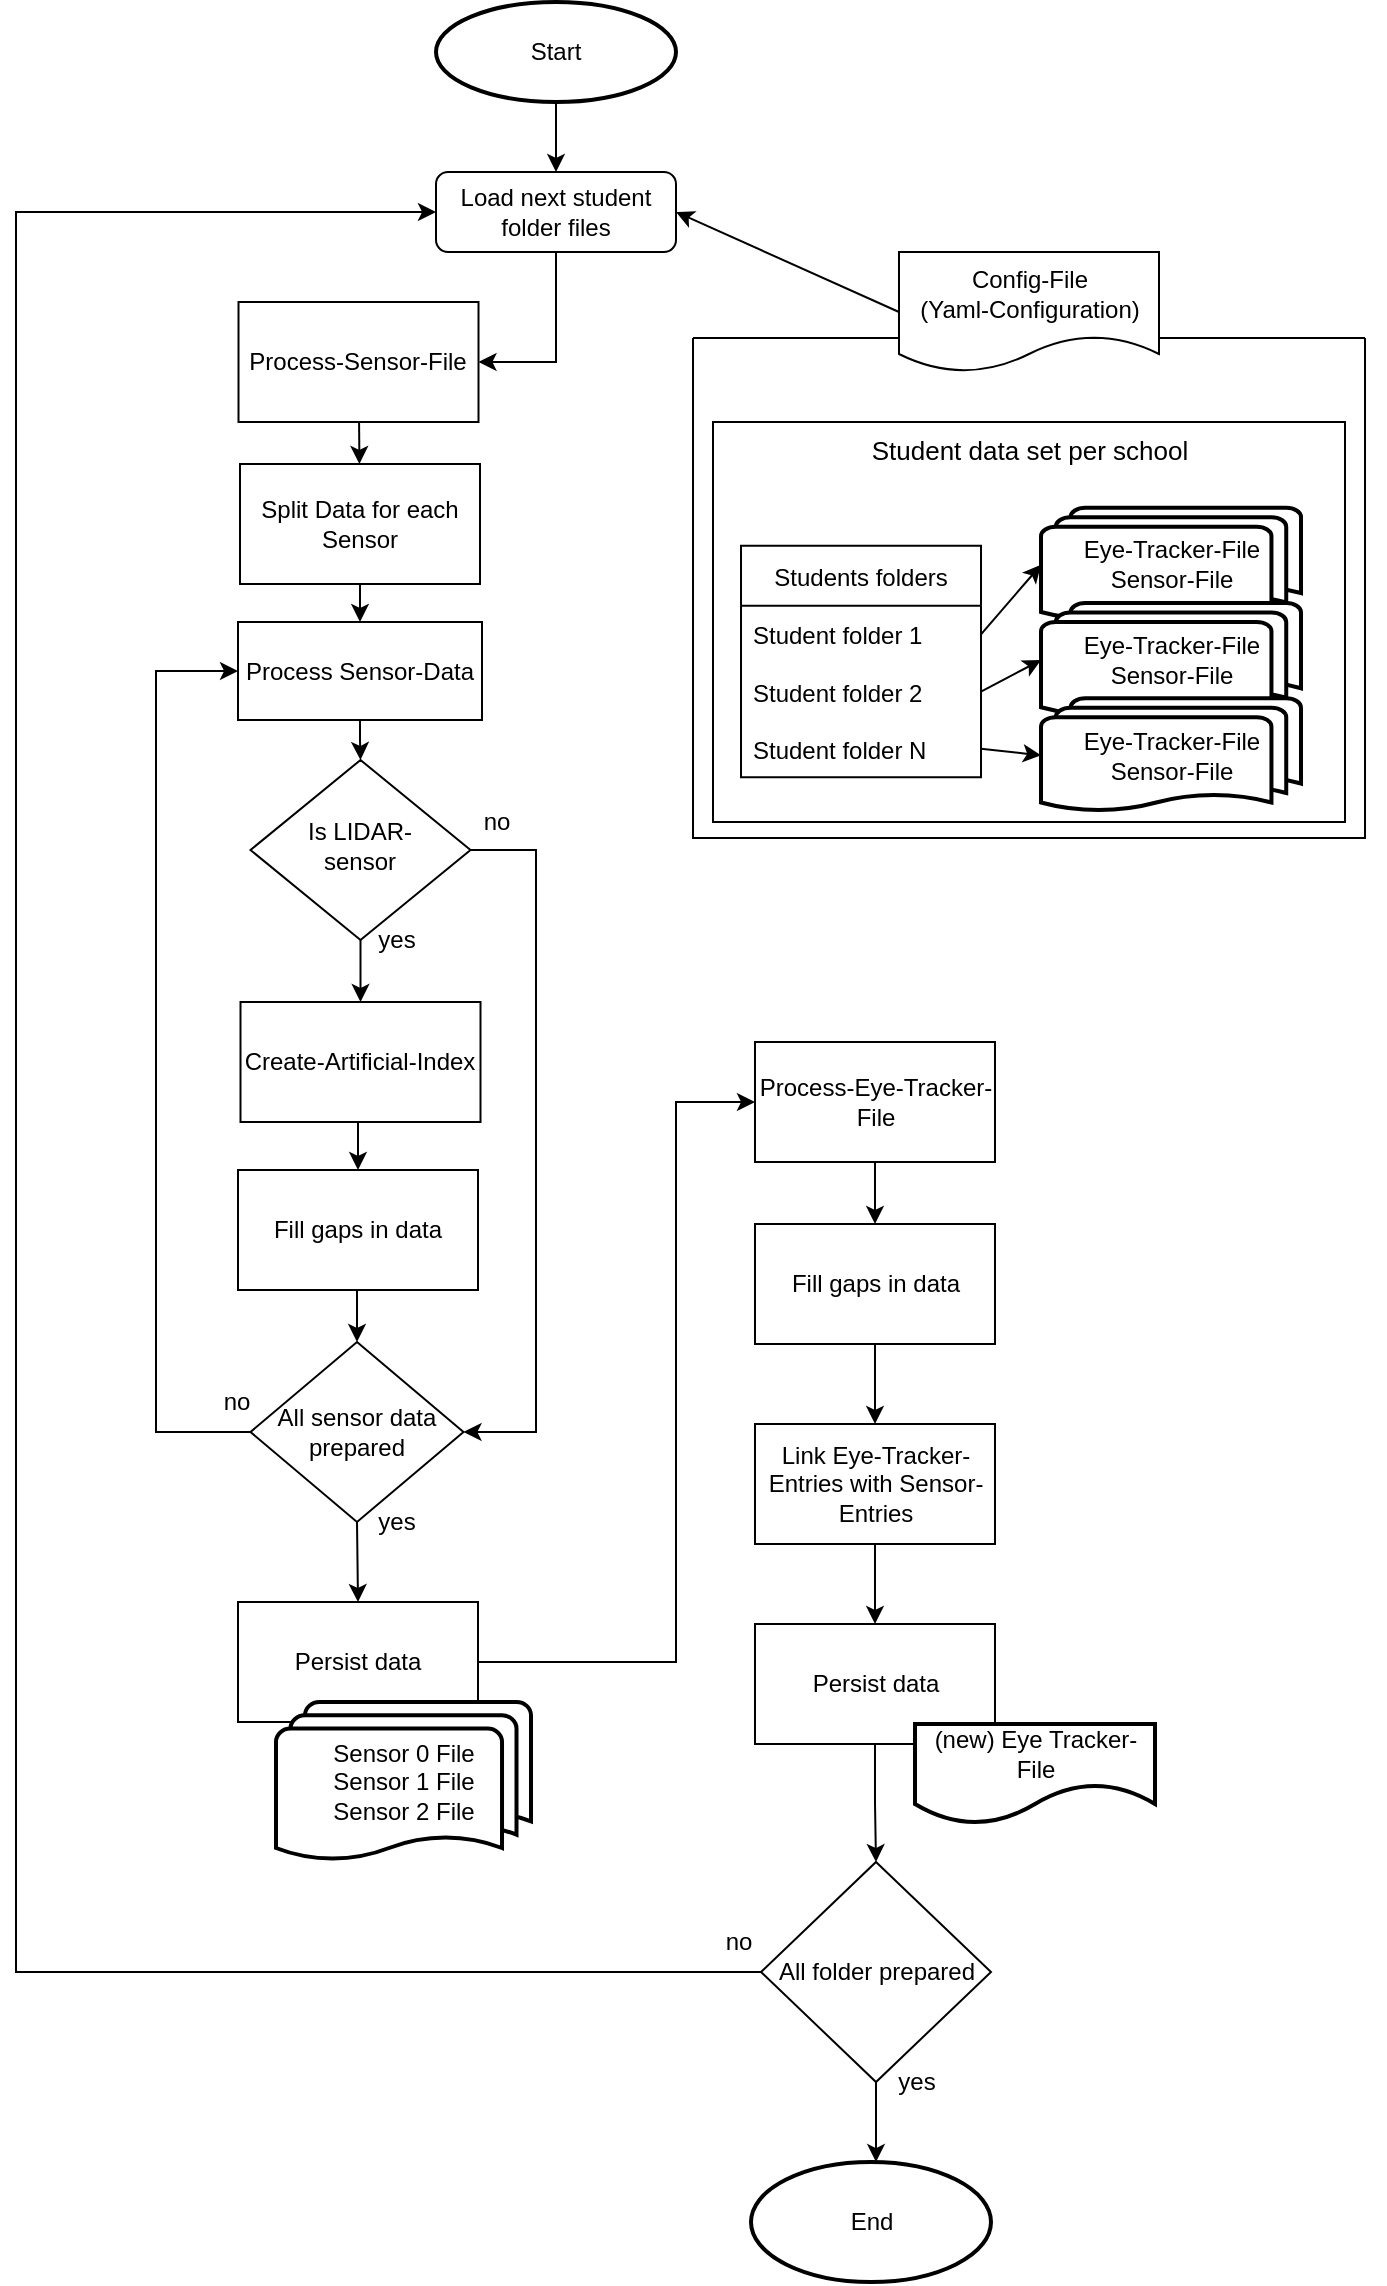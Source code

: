 <mxfile version="18.0.3" type="device"><diagram id="C5RBs43oDa-KdzZeNtuy" name="Page-1"><mxGraphModel dx="2498" dy="1396" grid="1" gridSize="10" guides="1" tooltips="1" connect="1" arrows="1" fold="1" page="1" pageScale="1" pageWidth="827" pageHeight="1169" math="0" shadow="0"><root><mxCell id="WIyWlLk6GJQsqaUBKTNV-0"/><mxCell id="WIyWlLk6GJQsqaUBKTNV-1" parent="WIyWlLk6GJQsqaUBKTNV-0"/><mxCell id="inNHt8GL_AJp2IP-c_OA-47" style="edgeStyle=orthogonalEdgeStyle;rounded=0;jumpSize=8;orthogonalLoop=1;jettySize=auto;html=1;exitX=0.5;exitY=1;exitDx=0;exitDy=0;entryX=1;entryY=0.5;entryDx=0;entryDy=0;" parent="WIyWlLk6GJQsqaUBKTNV-1" source="WIyWlLk6GJQsqaUBKTNV-3" target="inNHt8GL_AJp2IP-c_OA-45" edge="1"><mxGeometry relative="1" as="geometry"/></mxCell><mxCell id="WIyWlLk6GJQsqaUBKTNV-3" value="Load next student folder files" style="rounded=1;whiteSpace=wrap;html=1;fontSize=12;glass=0;strokeWidth=1;shadow=0;" parent="WIyWlLk6GJQsqaUBKTNV-1" vertex="1"><mxGeometry x="310" y="95" width="120" height="40" as="geometry"/></mxCell><mxCell id="inNHt8GL_AJp2IP-c_OA-97" value="no" style="edgeStyle=elbowEdgeStyle;rounded=0;jumpSize=8;orthogonalLoop=1;jettySize=auto;html=1;entryX=1;entryY=0.5;entryDx=0;entryDy=0;entryPerimeter=0;fontSize=12;strokeWidth=1;" parent="WIyWlLk6GJQsqaUBKTNV-1" edge="1"><mxGeometry x="-0.928" y="14" relative="1" as="geometry"><mxPoint x="327.25" y="434" as="sourcePoint"/><mxPoint x="323.75" y="725" as="targetPoint"/><Array as="points"><mxPoint x="360" y="590"/></Array><mxPoint as="offset"/></mxGeometry></mxCell><mxCell id="inNHt8GL_AJp2IP-c_OA-100" value="yes" style="rounded=0;jumpSize=8;orthogonalLoop=1;jettySize=auto;html=1;exitX=0.5;exitY=1;exitDx=0;exitDy=0;entryX=0.5;entryY=0;entryDx=0;entryDy=0;fontSize=12;strokeWidth=1;" parent="WIyWlLk6GJQsqaUBKTNV-1" source="WIyWlLk6GJQsqaUBKTNV-6" target="inNHt8GL_AJp2IP-c_OA-21" edge="1"><mxGeometry x="-1" y="18" relative="1" as="geometry"><mxPoint as="offset"/></mxGeometry></mxCell><mxCell id="WIyWlLk6GJQsqaUBKTNV-6" value="Is LIDAR- &lt;br&gt;sensor" style="rhombus;whiteSpace=wrap;html=1;shadow=0;fontFamily=Helvetica;fontSize=12;align=center;strokeWidth=1;spacing=6;spacingTop=-4;" parent="WIyWlLk6GJQsqaUBKTNV-1" vertex="1"><mxGeometry x="217.25" y="389" width="110" height="90" as="geometry"/></mxCell><mxCell id="inNHt8GL_AJp2IP-c_OA-88" value="" style="edgeStyle=elbowEdgeStyle;rounded=0;jumpSize=8;orthogonalLoop=1;jettySize=auto;elbow=vertical;html=1;fontSize=12;strokeWidth=1;" parent="WIyWlLk6GJQsqaUBKTNV-1" source="inNHt8GL_AJp2IP-c_OA-16" target="inNHt8GL_AJp2IP-c_OA-87" edge="1"><mxGeometry relative="1" as="geometry"/></mxCell><mxCell id="inNHt8GL_AJp2IP-c_OA-16" value="Split Data for each Sensor" style="rounded=0;whiteSpace=wrap;html=1;" parent="WIyWlLk6GJQsqaUBKTNV-1" vertex="1"><mxGeometry x="212" y="241" width="120" height="60" as="geometry"/></mxCell><mxCell id="inNHt8GL_AJp2IP-c_OA-41" style="edgeStyle=elbowEdgeStyle;rounded=0;jumpSize=8;orthogonalLoop=1;jettySize=auto;html=1;entryX=0.5;entryY=0;entryDx=0;entryDy=0;" parent="WIyWlLk6GJQsqaUBKTNV-1" source="inNHt8GL_AJp2IP-c_OA-21" target="inNHt8GL_AJp2IP-c_OA-22" edge="1"><mxGeometry relative="1" as="geometry"/></mxCell><mxCell id="inNHt8GL_AJp2IP-c_OA-21" value="Create-Artificial-Index" style="rounded=0;whiteSpace=wrap;html=1;" parent="WIyWlLk6GJQsqaUBKTNV-1" vertex="1"><mxGeometry x="212.25" y="510" width="120" height="60" as="geometry"/></mxCell><mxCell id="inNHt8GL_AJp2IP-c_OA-98" value="" style="edgeStyle=elbowEdgeStyle;rounded=0;jumpSize=8;orthogonalLoop=1;jettySize=auto;html=1;fontSize=12;strokeWidth=1;" parent="WIyWlLk6GJQsqaUBKTNV-1" source="inNHt8GL_AJp2IP-c_OA-22" target="inNHt8GL_AJp2IP-c_OA-91" edge="1"><mxGeometry relative="1" as="geometry"/></mxCell><mxCell id="inNHt8GL_AJp2IP-c_OA-22" value="Fill gaps in data" style="rounded=0;whiteSpace=wrap;html=1;" parent="WIyWlLk6GJQsqaUBKTNV-1" vertex="1"><mxGeometry x="211" y="594" width="120" height="60" as="geometry"/></mxCell><mxCell id="inNHt8GL_AJp2IP-c_OA-28" value="Persist data" style="rounded=0;whiteSpace=wrap;html=1;" parent="WIyWlLk6GJQsqaUBKTNV-1" vertex="1"><mxGeometry x="211" y="810" width="120" height="60" as="geometry"/></mxCell><mxCell id="inNHt8GL_AJp2IP-c_OA-57" value="" style="edgeStyle=orthogonalEdgeStyle;curved=1;rounded=0;jumpSize=8;orthogonalLoop=1;jettySize=auto;html=1;" parent="WIyWlLk6GJQsqaUBKTNV-1" source="inNHt8GL_AJp2IP-c_OA-37" target="inNHt8GL_AJp2IP-c_OA-56" edge="1"><mxGeometry relative="1" as="geometry"/></mxCell><mxCell id="inNHt8GL_AJp2IP-c_OA-37" value="Link Eye-Tracker-Entries&amp;nbsp;with Sensor-Entries" style="rounded=0;whiteSpace=wrap;html=1;" parent="WIyWlLk6GJQsqaUBKTNV-1" vertex="1"><mxGeometry x="469.5" y="721" width="120" height="60" as="geometry"/></mxCell><mxCell id="inNHt8GL_AJp2IP-c_OA-50" value="" style="edgeStyle=none;rounded=0;jumpSize=8;orthogonalLoop=1;jettySize=auto;html=1;" parent="WIyWlLk6GJQsqaUBKTNV-1" source="inNHt8GL_AJp2IP-c_OA-38" target="inNHt8GL_AJp2IP-c_OA-37" edge="1"><mxGeometry relative="1" as="geometry"/></mxCell><mxCell id="inNHt8GL_AJp2IP-c_OA-38" value="Fill gaps in data" style="rounded=0;whiteSpace=wrap;html=1;" parent="WIyWlLk6GJQsqaUBKTNV-1" vertex="1"><mxGeometry x="469.5" y="621" width="120" height="60" as="geometry"/></mxCell><mxCell id="inNHt8GL_AJp2IP-c_OA-49" style="edgeStyle=none;rounded=0;jumpSize=8;orthogonalLoop=1;jettySize=auto;html=1;" parent="WIyWlLk6GJQsqaUBKTNV-1" source="inNHt8GL_AJp2IP-c_OA-43" target="inNHt8GL_AJp2IP-c_OA-38" edge="1"><mxGeometry relative="1" as="geometry"/></mxCell><mxCell id="inNHt8GL_AJp2IP-c_OA-43" value="Process-Eye-Tracker-File" style="rounded=0;whiteSpace=wrap;html=1;" parent="WIyWlLk6GJQsqaUBKTNV-1" vertex="1"><mxGeometry x="469.5" y="530" width="120" height="60" as="geometry"/></mxCell><mxCell id="inNHt8GL_AJp2IP-c_OA-48" value="" style="edgeStyle=none;rounded=0;jumpSize=8;orthogonalLoop=1;jettySize=auto;html=1;" parent="WIyWlLk6GJQsqaUBKTNV-1" source="inNHt8GL_AJp2IP-c_OA-45" target="inNHt8GL_AJp2IP-c_OA-16" edge="1"><mxGeometry relative="1" as="geometry"/></mxCell><mxCell id="inNHt8GL_AJp2IP-c_OA-45" value="Process-Sensor-File" style="rounded=0;whiteSpace=wrap;html=1;" parent="WIyWlLk6GJQsqaUBKTNV-1" vertex="1"><mxGeometry x="211.25" y="160" width="120" height="60" as="geometry"/></mxCell><mxCell id="inNHt8GL_AJp2IP-c_OA-56" value="Persist data" style="rounded=0;whiteSpace=wrap;html=1;" parent="WIyWlLk6GJQsqaUBKTNV-1" vertex="1"><mxGeometry x="469.5" y="821" width="120" height="60" as="geometry"/></mxCell><mxCell id="inNHt8GL_AJp2IP-c_OA-70" style="edgeStyle=elbowEdgeStyle;rounded=0;jumpSize=8;orthogonalLoop=1;jettySize=auto;elbow=vertical;html=1;entryX=0.5;entryY=0;entryDx=0;entryDy=0;entryPerimeter=0;exitX=0.5;exitY=1;exitDx=0;exitDy=0;" parent="WIyWlLk6GJQsqaUBKTNV-1" source="inNHt8GL_AJp2IP-c_OA-56" target="inNHt8GL_AJp2IP-c_OA-62" edge="1"><mxGeometry relative="1" as="geometry"><mxPoint x="570" y="800" as="targetPoint"/></mxGeometry></mxCell><mxCell id="inNHt8GL_AJp2IP-c_OA-58" value="(new) Eye Tracker-File" style="shape=document;whiteSpace=wrap;html=1;boundedLbl=1;size=0.4;strokeWidth=2;" parent="WIyWlLk6GJQsqaUBKTNV-1" vertex="1"><mxGeometry x="549.5" y="871" width="120" height="50" as="geometry"/></mxCell><mxCell id="inNHt8GL_AJp2IP-c_OA-84" value="yes" style="edgeStyle=elbowEdgeStyle;rounded=0;jumpSize=8;orthogonalLoop=1;jettySize=auto;html=1;fontSize=12;strokeWidth=1;" parent="WIyWlLk6GJQsqaUBKTNV-1" source="inNHt8GL_AJp2IP-c_OA-62" target="inNHt8GL_AJp2IP-c_OA-72" edge="1"><mxGeometry x="-1" y="20" relative="1" as="geometry"><mxPoint as="offset"/></mxGeometry></mxCell><mxCell id="inNHt8GL_AJp2IP-c_OA-99" value="no" style="edgeStyle=elbowEdgeStyle;rounded=0;jumpSize=8;orthogonalLoop=1;jettySize=auto;html=1;fontSize=12;strokeWidth=1;entryX=0;entryY=0.5;entryDx=0;entryDy=0;" parent="WIyWlLk6GJQsqaUBKTNV-1" source="inNHt8GL_AJp2IP-c_OA-62" target="WIyWlLk6GJQsqaUBKTNV-3" edge="1"><mxGeometry x="-0.983" y="-15" relative="1" as="geometry"><mxPoint x="480" y="995" as="targetPoint"/><Array as="points"><mxPoint x="100" y="560"/></Array><mxPoint x="1" as="offset"/></mxGeometry></mxCell><mxCell id="inNHt8GL_AJp2IP-c_OA-62" value="All folder prepared" style="strokeWidth=1;html=1;shape=mxgraph.flowchart.decision;whiteSpace=wrap;" parent="WIyWlLk6GJQsqaUBKTNV-1" vertex="1"><mxGeometry x="472.5" y="940" width="115" height="110" as="geometry"/></mxCell><mxCell id="inNHt8GL_AJp2IP-c_OA-65" value="" style="edgeStyle=elbowEdgeStyle;rounded=0;jumpSize=8;orthogonalLoop=1;jettySize=auto;html=1;exitX=0.5;exitY=1;exitDx=0;exitDy=0;entryX=0.5;entryY=0;entryDx=0;entryDy=0;elbow=vertical;" parent="WIyWlLk6GJQsqaUBKTNV-1" source="inNHt8GL_AJp2IP-c_OA-64" target="WIyWlLk6GJQsqaUBKTNV-3" edge="1"><mxGeometry relative="1" as="geometry"/></mxCell><mxCell id="inNHt8GL_AJp2IP-c_OA-64" value="Start" style="ellipse;whiteSpace=wrap;html=1;fontSize=12;strokeWidth=2;" parent="WIyWlLk6GJQsqaUBKTNV-1" vertex="1"><mxGeometry x="310" y="10" width="120" height="50" as="geometry"/></mxCell><mxCell id="inNHt8GL_AJp2IP-c_OA-72" value="End" style="ellipse;whiteSpace=wrap;html=1;fontSize=12;strokeWidth=2;" parent="WIyWlLk6GJQsqaUBKTNV-1" vertex="1"><mxGeometry x="467.5" y="1090" width="120" height="60" as="geometry"/></mxCell><mxCell id="inNHt8GL_AJp2IP-c_OA-81" style="edgeStyle=elbowEdgeStyle;rounded=0;jumpSize=8;orthogonalLoop=1;jettySize=auto;html=1;fontSize=12;strokeWidth=1;entryX=0;entryY=0.5;entryDx=0;entryDy=0;exitX=1;exitY=0.5;exitDx=0;exitDy=0;" parent="WIyWlLk6GJQsqaUBKTNV-1" source="inNHt8GL_AJp2IP-c_OA-28" target="inNHt8GL_AJp2IP-c_OA-43" edge="1"><mxGeometry relative="1" as="geometry"><mxPoint x="370" y="270" as="targetPoint"/><Array as="points"><mxPoint x="430" y="630"/></Array></mxGeometry></mxCell><mxCell id="inNHt8GL_AJp2IP-c_OA-89" value="" style="edgeStyle=elbowEdgeStyle;rounded=0;jumpSize=8;orthogonalLoop=1;jettySize=auto;elbow=vertical;html=1;fontSize=12;strokeWidth=1;" parent="WIyWlLk6GJQsqaUBKTNV-1" source="inNHt8GL_AJp2IP-c_OA-87" target="WIyWlLk6GJQsqaUBKTNV-6" edge="1"><mxGeometry relative="1" as="geometry"/></mxCell><mxCell id="inNHt8GL_AJp2IP-c_OA-87" value="Process Sensor-Data" style="rounded=0;whiteSpace=wrap;html=1;fontSize=12;strokeWidth=1;" parent="WIyWlLk6GJQsqaUBKTNV-1" vertex="1"><mxGeometry x="211" y="320" width="122" height="49" as="geometry"/></mxCell><mxCell id="inNHt8GL_AJp2IP-c_OA-94" value="no" style="edgeStyle=elbowEdgeStyle;rounded=0;jumpSize=8;orthogonalLoop=1;jettySize=auto;html=1;entryX=0;entryY=0.5;entryDx=0;entryDy=0;fontSize=12;strokeWidth=1;" parent="WIyWlLk6GJQsqaUBKTNV-1" source="inNHt8GL_AJp2IP-c_OA-91" target="inNHt8GL_AJp2IP-c_OA-87" edge="1"><mxGeometry x="-0.969" y="-15" relative="1" as="geometry"><Array as="points"><mxPoint x="170" y="540"/></Array><mxPoint as="offset"/></mxGeometry></mxCell><mxCell id="inNHt8GL_AJp2IP-c_OA-96" value="yes" style="edgeStyle=elbowEdgeStyle;rounded=0;jumpSize=8;orthogonalLoop=1;jettySize=auto;html=1;exitX=0.5;exitY=1;exitDx=0;exitDy=0;exitPerimeter=0;entryX=0.5;entryY=0;entryDx=0;entryDy=0;fontSize=12;strokeWidth=1;" parent="WIyWlLk6GJQsqaUBKTNV-1" source="inNHt8GL_AJp2IP-c_OA-91" target="inNHt8GL_AJp2IP-c_OA-28" edge="1"><mxGeometry x="-0.975" y="19" relative="1" as="geometry"><mxPoint as="offset"/></mxGeometry></mxCell><mxCell id="inNHt8GL_AJp2IP-c_OA-91" value="All sensor data prepared" style="strokeWidth=1;html=1;shape=mxgraph.flowchart.decision;whiteSpace=wrap;verticalAlign=middle;" parent="WIyWlLk6GJQsqaUBKTNV-1" vertex="1"><mxGeometry x="217.25" y="680" width="106.5" height="90" as="geometry"/></mxCell><mxCell id="inNHt8GL_AJp2IP-c_OA-78" value="&lt;div style=&quot;text-align: justify&quot;&gt;Sensor 0 File&lt;/div&gt;&lt;div style=&quot;text-align: justify&quot;&gt;Sensor 1 File&lt;/div&gt;&lt;div style=&quot;text-align: justify&quot;&gt;Sensor 2 File&lt;/div&gt;" style="strokeWidth=2;html=1;shape=mxgraph.flowchart.multi-document;whiteSpace=wrap;fontSize=12;align=center;" parent="WIyWlLk6GJQsqaUBKTNV-1" vertex="1"><mxGeometry x="230" y="860" width="127.5" height="80" as="geometry"/></mxCell><mxCell id="KstdjtFTqnrAvJRkcveS-17" value="" style="group" parent="WIyWlLk6GJQsqaUBKTNV-1" vertex="1" connectable="0"><mxGeometry x="434.5" y="180" width="350" height="290" as="geometry"/></mxCell><mxCell id="KstdjtFTqnrAvJRkcveS-19" value="" style="group" parent="KstdjtFTqnrAvJRkcveS-17" vertex="1" connectable="0"><mxGeometry width="350" height="250" as="geometry"/></mxCell><mxCell id="KstdjtFTqnrAvJRkcveS-1" value="" style="swimlane;startSize=0;" parent="KstdjtFTqnrAvJRkcveS-19" vertex="1"><mxGeometry x="4" y="-2" width="336" height="250" as="geometry"><mxRectangle width="50" height="40" as="alternateBounds"/></mxGeometry></mxCell><mxCell id="KstdjtFTqnrAvJRkcveS-5" value="&lt;font style=&quot;font-size: 13px&quot;&gt;Student data set per school&lt;/font&gt;" style="rounded=0;whiteSpace=wrap;html=1;fontSize=12;strokeWidth=1;verticalAlign=top;" parent="KstdjtFTqnrAvJRkcveS-19" vertex="1"><mxGeometry x="14" y="40" width="316" height="200" as="geometry"/></mxCell><mxCell id="KstdjtFTqnrAvJRkcveS-7" value="Eye-Tracker-File&lt;br&gt;Sensor-File" style="strokeWidth=2;html=1;shape=mxgraph.flowchart.multi-document;whiteSpace=wrap;" parent="KstdjtFTqnrAvJRkcveS-19" vertex="1"><mxGeometry x="178" y="82.857" width="130" height="57.143" as="geometry"/></mxCell><mxCell id="KstdjtFTqnrAvJRkcveS-8" value="Students folders" style="swimlane;fontStyle=0;childLayout=stackLayout;horizontal=1;startSize=30;horizontalStack=0;resizeParent=1;resizeParentMax=0;resizeLast=0;collapsible=1;marginBottom=0;" parent="KstdjtFTqnrAvJRkcveS-19" vertex="1"><mxGeometry x="28" y="101.905" width="120" height="115.714" as="geometry"><mxRectangle x="450" y="40" width="130" height="30" as="alternateBounds"/></mxGeometry></mxCell><mxCell id="KstdjtFTqnrAvJRkcveS-9" value="Student folder 1" style="text;strokeColor=none;fillColor=none;align=left;verticalAlign=middle;spacingLeft=4;spacingRight=4;overflow=hidden;points=[[0,0.5],[1,0.5]];portConstraint=eastwest;rotatable=0;" parent="KstdjtFTqnrAvJRkcveS-8" vertex="1"><mxGeometry y="30" width="120" height="28.571" as="geometry"/></mxCell><mxCell id="KstdjtFTqnrAvJRkcveS-10" value="Student folder 2" style="text;strokeColor=none;fillColor=none;align=left;verticalAlign=middle;spacingLeft=4;spacingRight=4;overflow=hidden;points=[[0,0.5],[1,0.5]];portConstraint=eastwest;rotatable=0;" parent="KstdjtFTqnrAvJRkcveS-8" vertex="1"><mxGeometry y="58.571" width="120" height="28.571" as="geometry"/></mxCell><mxCell id="KstdjtFTqnrAvJRkcveS-11" value="Student folder N" style="text;strokeColor=none;fillColor=none;align=left;verticalAlign=middle;spacingLeft=4;spacingRight=4;overflow=hidden;points=[[0,0.5],[1,0.5]];portConstraint=eastwest;rotatable=0;" parent="KstdjtFTqnrAvJRkcveS-8" vertex="1"><mxGeometry y="87.143" width="120" height="28.571" as="geometry"/></mxCell><mxCell id="KstdjtFTqnrAvJRkcveS-12" style="edgeStyle=none;rounded=0;orthogonalLoop=1;jettySize=auto;html=1;exitX=1;exitY=0.5;exitDx=0;exitDy=0;entryX=0;entryY=0.5;entryDx=0;entryDy=0;entryPerimeter=0;" parent="KstdjtFTqnrAvJRkcveS-19" source="KstdjtFTqnrAvJRkcveS-10" target="KstdjtFTqnrAvJRkcveS-15" edge="1"><mxGeometry relative="1" as="geometry"><mxPoint x="128" y="173.333" as="targetPoint"/></mxGeometry></mxCell><mxCell id="KstdjtFTqnrAvJRkcveS-13" style="edgeStyle=none;rounded=0;orthogonalLoop=1;jettySize=auto;html=1;exitX=1;exitY=0.5;exitDx=0;exitDy=0;entryX=0;entryY=0.5;entryDx=0;entryDy=0;entryPerimeter=0;" parent="KstdjtFTqnrAvJRkcveS-19" source="KstdjtFTqnrAvJRkcveS-9" target="KstdjtFTqnrAvJRkcveS-7" edge="1"><mxGeometry relative="1" as="geometry"/></mxCell><mxCell id="KstdjtFTqnrAvJRkcveS-14" style="edgeStyle=none;rounded=0;orthogonalLoop=1;jettySize=auto;html=1;exitX=1;exitY=0.5;exitDx=0;exitDy=0;entryX=0;entryY=0.5;entryDx=0;entryDy=0;entryPerimeter=0;" parent="KstdjtFTqnrAvJRkcveS-19" source="KstdjtFTqnrAvJRkcveS-11" target="KstdjtFTqnrAvJRkcveS-16" edge="1"><mxGeometry relative="1" as="geometry"/></mxCell><mxCell id="KstdjtFTqnrAvJRkcveS-15" value="Eye-Tracker-File&lt;br&gt;Sensor-File" style="strokeWidth=2;html=1;shape=mxgraph.flowchart.multi-document;whiteSpace=wrap;" parent="KstdjtFTqnrAvJRkcveS-19" vertex="1"><mxGeometry x="178" y="130.476" width="130" height="57.143" as="geometry"/></mxCell><mxCell id="KstdjtFTqnrAvJRkcveS-16" value="Eye-Tracker-File&lt;br&gt;Sensor-File" style="strokeWidth=2;html=1;shape=mxgraph.flowchart.multi-document;whiteSpace=wrap;" parent="KstdjtFTqnrAvJRkcveS-19" vertex="1"><mxGeometry x="178" y="178.095" width="130" height="57.143" as="geometry"/></mxCell><mxCell id="KstdjtFTqnrAvJRkcveS-18" value="&lt;div&gt;Config-File&lt;/div&gt;&lt;div&gt;(Yaml-Configuration)&lt;br&gt;&lt;/div&gt;" style="shape=document;whiteSpace=wrap;html=1;boundedLbl=1;" parent="KstdjtFTqnrAvJRkcveS-19" vertex="1"><mxGeometry x="107" y="-45" width="130" height="60" as="geometry"/></mxCell><mxCell id="KstdjtFTqnrAvJRkcveS-22" style="edgeStyle=none;rounded=0;orthogonalLoop=1;jettySize=auto;html=1;exitX=0;exitY=0.5;exitDx=0;exitDy=0;entryX=1;entryY=0.5;entryDx=0;entryDy=0;endArrow=classic;endFill=1;" parent="WIyWlLk6GJQsqaUBKTNV-1" source="KstdjtFTqnrAvJRkcveS-18" target="WIyWlLk6GJQsqaUBKTNV-3" edge="1"><mxGeometry relative="1" as="geometry"/></mxCell></root></mxGraphModel></diagram></mxfile>